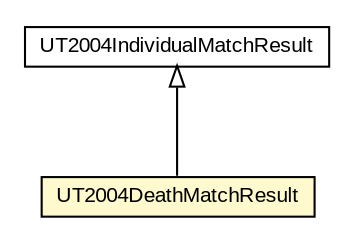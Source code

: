#!/usr/local/bin/dot
#
# Class diagram 
# Generated by UMLGraph version 5.1 (http://www.umlgraph.org/)
#

digraph G {
	edge [fontname="arial",fontsize=10,labelfontname="arial",labelfontsize=10];
	node [fontname="arial",fontsize=10,shape=plaintext];
	nodesep=0.25;
	ranksep=0.5;
	// cz.cuni.amis.pogamut.ut2004.tournament.deathmatch.UT2004DeathMatchResult
	c1203 [label=<<table title="cz.cuni.amis.pogamut.ut2004.tournament.deathmatch.UT2004DeathMatchResult" border="0" cellborder="1" cellspacing="0" cellpadding="2" port="p" bgcolor="lemonChiffon" href="./UT2004DeathMatchResult.html">
		<tr><td><table border="0" cellspacing="0" cellpadding="1">
<tr><td align="center" balign="center"> UT2004DeathMatchResult </td></tr>
		</table></td></tr>
		</table>>, fontname="arial", fontcolor="black", fontsize=10.0];
	// cz.cuni.amis.pogamut.ut2004.tournament.match.result.UT2004IndividualMatchResult
	c1225 [label=<<table title="cz.cuni.amis.pogamut.ut2004.tournament.match.result.UT2004IndividualMatchResult" border="0" cellborder="1" cellspacing="0" cellpadding="2" port="p" href="../match/result/UT2004IndividualMatchResult.html">
		<tr><td><table border="0" cellspacing="0" cellpadding="1">
<tr><td align="center" balign="center"> UT2004IndividualMatchResult </td></tr>
		</table></td></tr>
		</table>>, fontname="arial", fontcolor="black", fontsize=10.0];
	//cz.cuni.amis.pogamut.ut2004.tournament.deathmatch.UT2004DeathMatchResult extends cz.cuni.amis.pogamut.ut2004.tournament.match.result.UT2004IndividualMatchResult
	c1225:p -> c1203:p [dir=back,arrowtail=empty];
}

